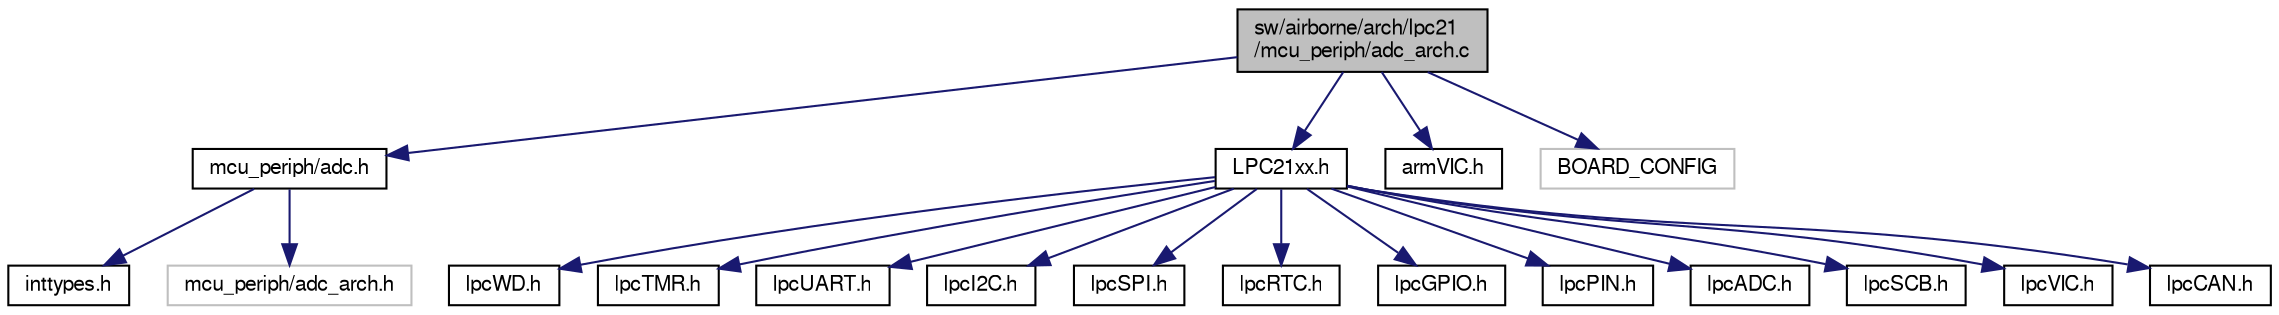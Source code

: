 digraph "sw/airborne/arch/lpc21/mcu_periph/adc_arch.c"
{
  edge [fontname="FreeSans",fontsize="10",labelfontname="FreeSans",labelfontsize="10"];
  node [fontname="FreeSans",fontsize="10",shape=record];
  Node1 [label="sw/airborne/arch/lpc21\l/mcu_periph/adc_arch.c",height=0.2,width=0.4,color="black", fillcolor="grey75", style="filled", fontcolor="black"];
  Node1 -> Node2 [color="midnightblue",fontsize="10",style="solid",fontname="FreeSans"];
  Node2 [label="mcu_periph/adc.h",height=0.2,width=0.4,color="black", fillcolor="white", style="filled",URL="$adc_8h.html",tooltip="arch independent ADC (Analog to Digital Converter) API "];
  Node2 -> Node3 [color="midnightblue",fontsize="10",style="solid",fontname="FreeSans"];
  Node3 [label="inttypes.h",height=0.2,width=0.4,color="black", fillcolor="white", style="filled",URL="$inttypes_8h.html"];
  Node2 -> Node4 [color="midnightblue",fontsize="10",style="solid",fontname="FreeSans"];
  Node4 [label="mcu_periph/adc_arch.h",height=0.2,width=0.4,color="grey75", fillcolor="white", style="filled"];
  Node1 -> Node5 [color="midnightblue",fontsize="10",style="solid",fontname="FreeSans"];
  Node5 [label="LPC21xx.h",height=0.2,width=0.4,color="black", fillcolor="white", style="filled",URL="$LPC21xx_8h.html"];
  Node5 -> Node6 [color="midnightblue",fontsize="10",style="solid",fontname="FreeSans"];
  Node6 [label="lpcWD.h",height=0.2,width=0.4,color="black", fillcolor="white", style="filled",URL="$lpcWD_8h.html"];
  Node5 -> Node7 [color="midnightblue",fontsize="10",style="solid",fontname="FreeSans"];
  Node7 [label="lpcTMR.h",height=0.2,width=0.4,color="black", fillcolor="white", style="filled",URL="$lpcTMR_8h.html"];
  Node5 -> Node8 [color="midnightblue",fontsize="10",style="solid",fontname="FreeSans"];
  Node8 [label="lpcUART.h",height=0.2,width=0.4,color="black", fillcolor="white", style="filled",URL="$lpcUART_8h.html"];
  Node5 -> Node9 [color="midnightblue",fontsize="10",style="solid",fontname="FreeSans"];
  Node9 [label="lpcI2C.h",height=0.2,width=0.4,color="black", fillcolor="white", style="filled",URL="$lpcI2C_8h.html"];
  Node5 -> Node10 [color="midnightblue",fontsize="10",style="solid",fontname="FreeSans"];
  Node10 [label="lpcSPI.h",height=0.2,width=0.4,color="black", fillcolor="white", style="filled",URL="$lpcSPI_8h.html"];
  Node5 -> Node11 [color="midnightblue",fontsize="10",style="solid",fontname="FreeSans"];
  Node11 [label="lpcRTC.h",height=0.2,width=0.4,color="black", fillcolor="white", style="filled",URL="$lpcRTC_8h.html"];
  Node5 -> Node12 [color="midnightblue",fontsize="10",style="solid",fontname="FreeSans"];
  Node12 [label="lpcGPIO.h",height=0.2,width=0.4,color="black", fillcolor="white", style="filled",URL="$lpcGPIO_8h.html"];
  Node5 -> Node13 [color="midnightblue",fontsize="10",style="solid",fontname="FreeSans"];
  Node13 [label="lpcPIN.h",height=0.2,width=0.4,color="black", fillcolor="white", style="filled",URL="$lpcPIN_8h.html"];
  Node5 -> Node14 [color="midnightblue",fontsize="10",style="solid",fontname="FreeSans"];
  Node14 [label="lpcADC.h",height=0.2,width=0.4,color="black", fillcolor="white", style="filled",URL="$lpcADC_8h.html"];
  Node5 -> Node15 [color="midnightblue",fontsize="10",style="solid",fontname="FreeSans"];
  Node15 [label="lpcSCB.h",height=0.2,width=0.4,color="black", fillcolor="white", style="filled",URL="$lpcSCB_8h.html"];
  Node5 -> Node16 [color="midnightblue",fontsize="10",style="solid",fontname="FreeSans"];
  Node16 [label="lpcVIC.h",height=0.2,width=0.4,color="black", fillcolor="white", style="filled",URL="$lpcVIC_8h.html"];
  Node5 -> Node17 [color="midnightblue",fontsize="10",style="solid",fontname="FreeSans"];
  Node17 [label="lpcCAN.h",height=0.2,width=0.4,color="black", fillcolor="white", style="filled",URL="$lpcCAN_8h.html"];
  Node1 -> Node18 [color="midnightblue",fontsize="10",style="solid",fontname="FreeSans"];
  Node18 [label="armVIC.h",height=0.2,width=0.4,color="black", fillcolor="white", style="filled",URL="$armVIC_8h.html"];
  Node1 -> Node19 [color="midnightblue",fontsize="10",style="solid",fontname="FreeSans"];
  Node19 [label="BOARD_CONFIG",height=0.2,width=0.4,color="grey75", fillcolor="white", style="filled"];
}
